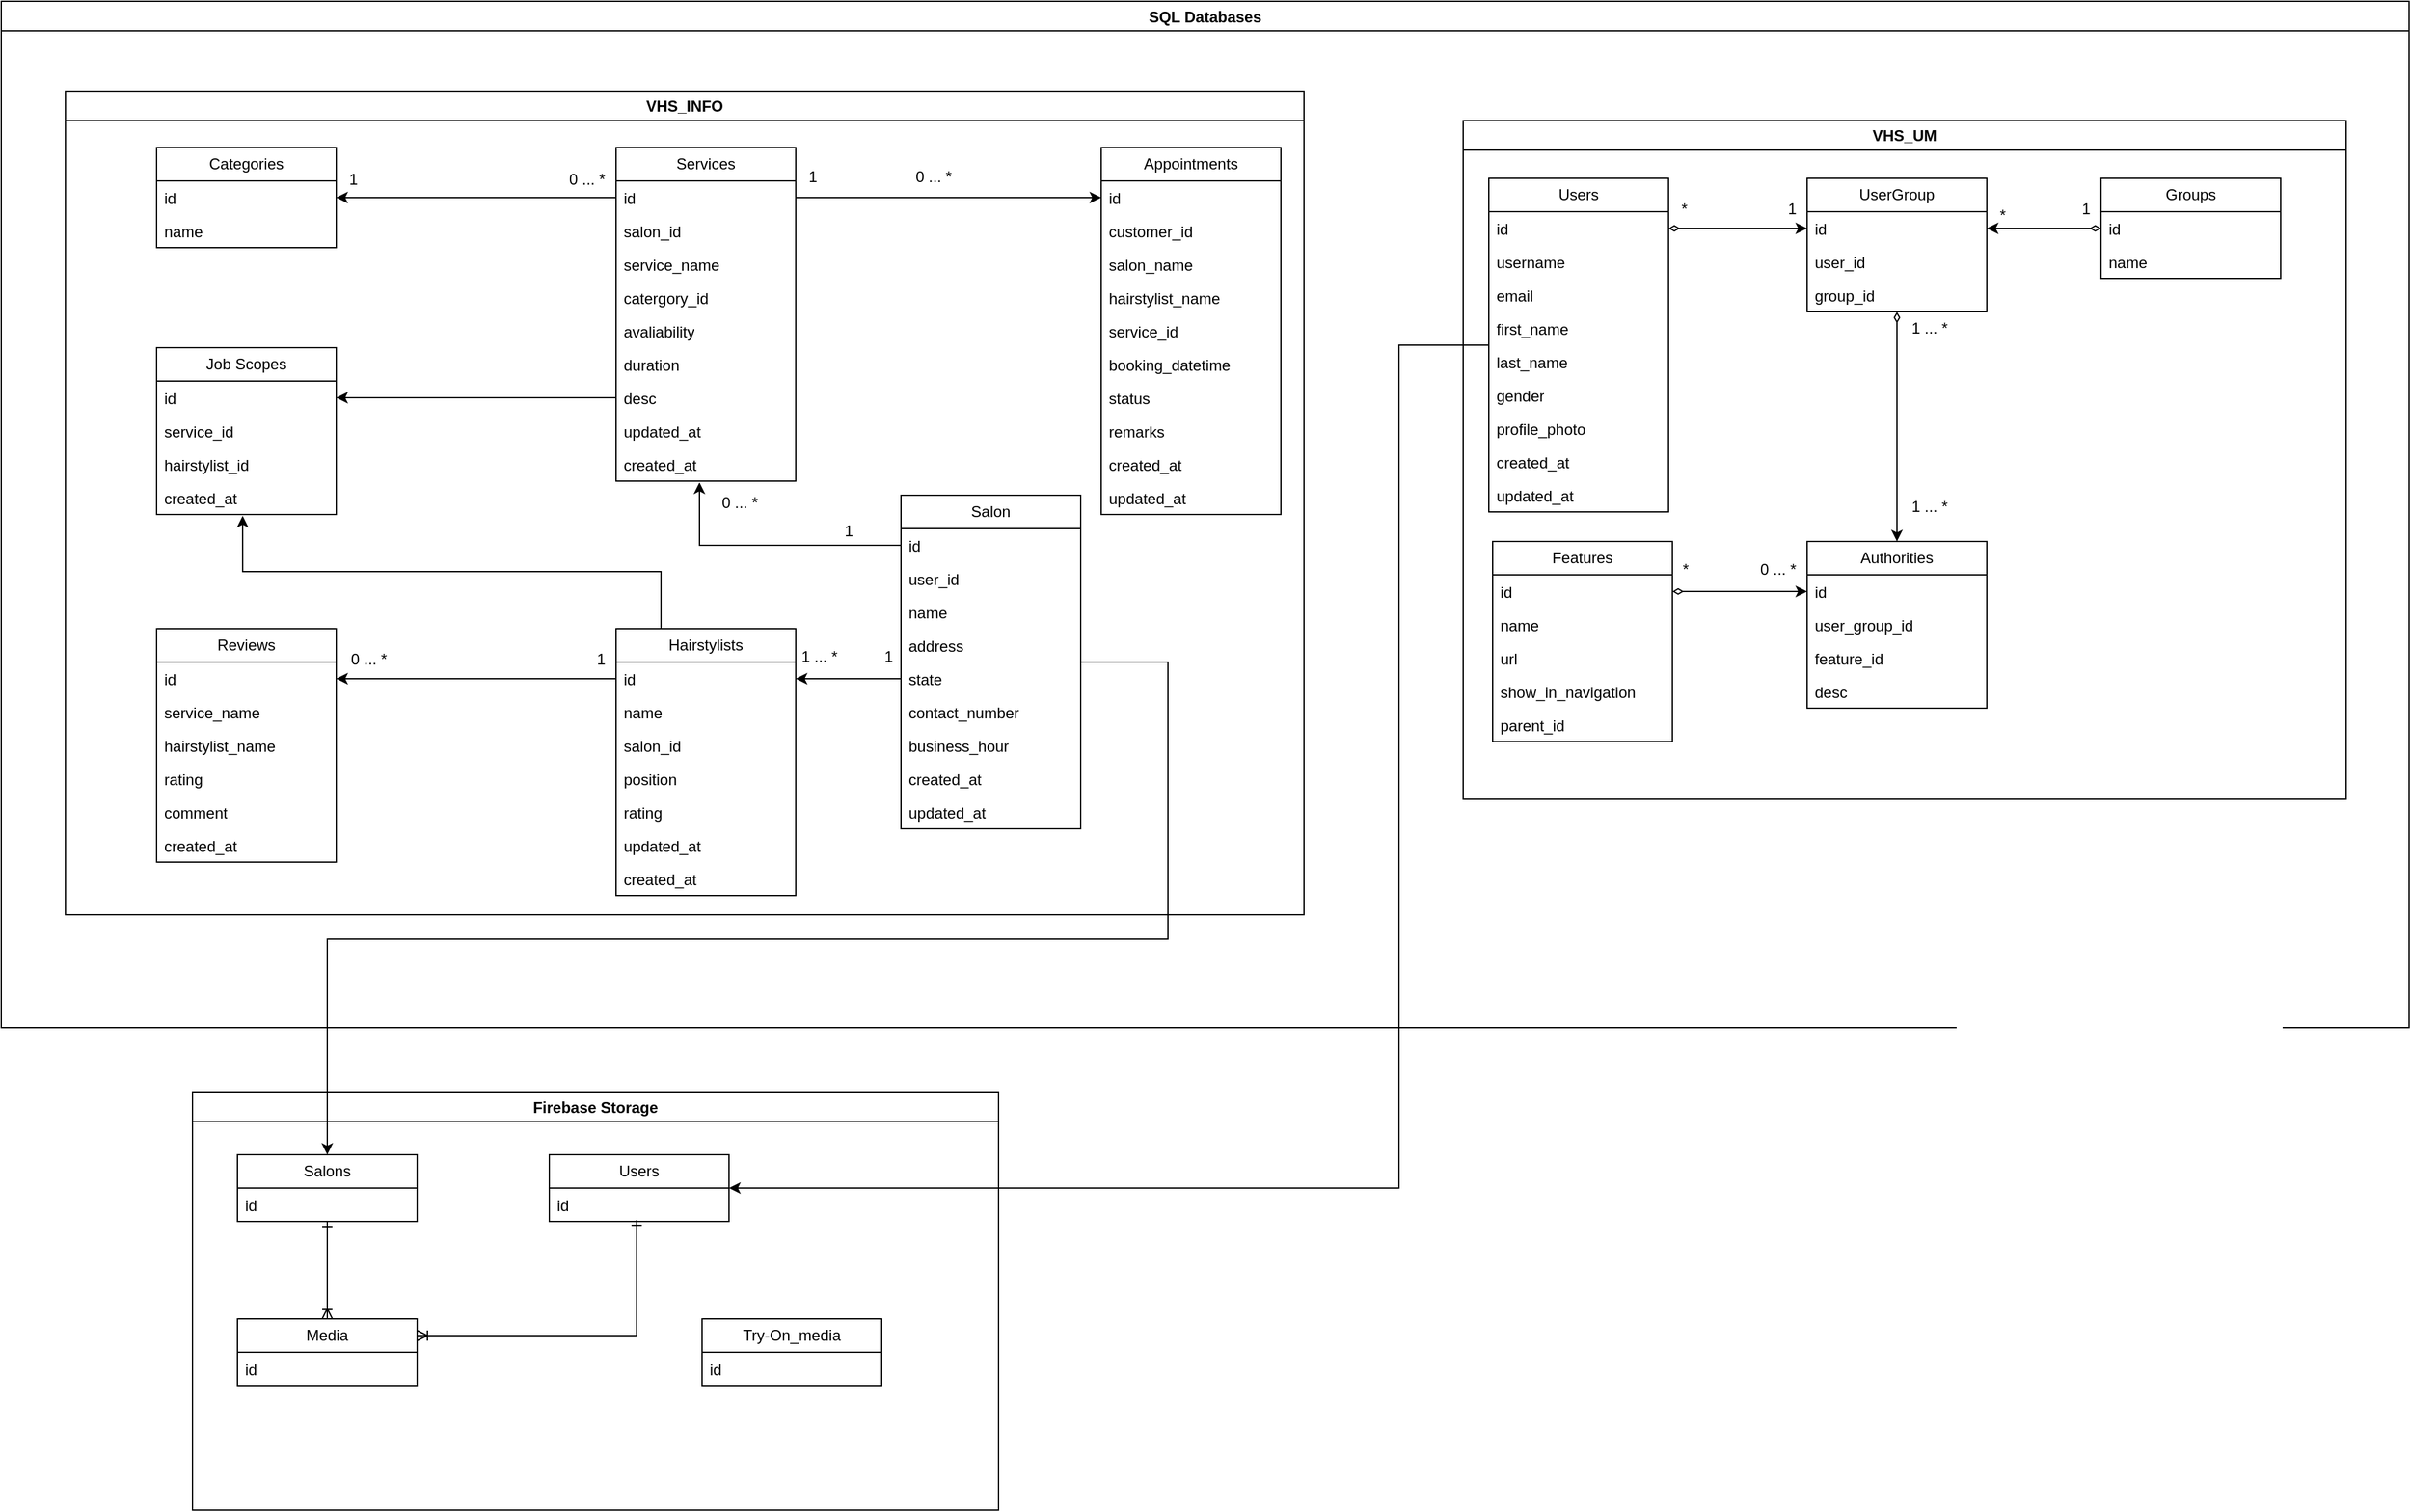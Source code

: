 <mxfile version="20.2.3" type="device"><diagram name="Page-1" id="EU95FbLC4-0vJ19-Mq4g"><mxGraphModel dx="4770" dy="1908" grid="0" gridSize="10" guides="1" tooltips="1" connect="1" arrows="1" fold="1" page="0" pageScale="1" pageWidth="850" pageHeight="1100" math="0" shadow="0"><root><mxCell id="0"/><mxCell id="1" parent="0"/><mxCell id="-qn0VNu3mBSavHZw8yQI-42" value="SQL Databases" style="swimlane;" parent="1" vertex="1"><mxGeometry x="-2357" y="-162" width="1876" height="800" as="geometry"/></mxCell><mxCell id="NPpUsrkIHnFNNXtcyEgX-66" value="VHS_UM" style="swimlane;whiteSpace=wrap;html=1;startSize=23;" parent="-qn0VNu3mBSavHZw8yQI-42" vertex="1"><mxGeometry x="1139" y="93" width="688" height="529" as="geometry"><mxRectangle x="262" y="-19" width="137" height="26" as="alternateBounds"/></mxGeometry></mxCell><mxCell id="NPpUsrkIHnFNNXtcyEgX-4" value="Users" style="swimlane;fontStyle=0;childLayout=stackLayout;horizontal=1;startSize=26;fillColor=none;horizontalStack=0;resizeParent=1;resizeParentMax=0;resizeLast=0;collapsible=1;marginBottom=0;whiteSpace=wrap;html=1;" parent="NPpUsrkIHnFNNXtcyEgX-66" vertex="1"><mxGeometry x="20" y="45" width="140" height="260" as="geometry"><mxRectangle x="330" y="230" width="100" height="30" as="alternateBounds"/></mxGeometry></mxCell><mxCell id="NPpUsrkIHnFNNXtcyEgX-24" value="id" style="text;strokeColor=none;fillColor=none;align=left;verticalAlign=top;spacingLeft=4;spacingRight=4;overflow=hidden;rotatable=0;points=[[0,0.5],[1,0.5]];portConstraint=eastwest;whiteSpace=wrap;html=1;" parent="NPpUsrkIHnFNNXtcyEgX-4" vertex="1"><mxGeometry y="26" width="140" height="26" as="geometry"/></mxCell><mxCell id="NPpUsrkIHnFNNXtcyEgX-25" value="username" style="text;strokeColor=none;fillColor=none;align=left;verticalAlign=top;spacingLeft=4;spacingRight=4;overflow=hidden;rotatable=0;points=[[0,0.5],[1,0.5]];portConstraint=eastwest;whiteSpace=wrap;html=1;" parent="NPpUsrkIHnFNNXtcyEgX-4" vertex="1"><mxGeometry y="52" width="140" height="26" as="geometry"/></mxCell><mxCell id="NPpUsrkIHnFNNXtcyEgX-26" value="email" style="text;strokeColor=none;fillColor=none;align=left;verticalAlign=top;spacingLeft=4;spacingRight=4;overflow=hidden;rotatable=0;points=[[0,0.5],[1,0.5]];portConstraint=eastwest;whiteSpace=wrap;html=1;" parent="NPpUsrkIHnFNNXtcyEgX-4" vertex="1"><mxGeometry y="78" width="140" height="26" as="geometry"/></mxCell><mxCell id="NPpUsrkIHnFNNXtcyEgX-27" value="first_name" style="text;strokeColor=none;fillColor=none;align=left;verticalAlign=top;spacingLeft=4;spacingRight=4;overflow=hidden;rotatable=0;points=[[0,0.5],[1,0.5]];portConstraint=eastwest;whiteSpace=wrap;html=1;" parent="NPpUsrkIHnFNNXtcyEgX-4" vertex="1"><mxGeometry y="104" width="140" height="26" as="geometry"/></mxCell><mxCell id="NPpUsrkIHnFNNXtcyEgX-6" value="last_name" style="text;strokeColor=none;fillColor=none;align=left;verticalAlign=top;spacingLeft=4;spacingRight=4;overflow=hidden;rotatable=0;points=[[0,0.5],[1,0.5]];portConstraint=eastwest;whiteSpace=wrap;html=1;" parent="NPpUsrkIHnFNNXtcyEgX-4" vertex="1"><mxGeometry y="130" width="140" height="26" as="geometry"/></mxCell><mxCell id="NPpUsrkIHnFNNXtcyEgX-29" value="gender" style="text;strokeColor=none;fillColor=none;align=left;verticalAlign=top;spacingLeft=4;spacingRight=4;overflow=hidden;rotatable=0;points=[[0,0.5],[1,0.5]];portConstraint=eastwest;whiteSpace=wrap;html=1;" parent="NPpUsrkIHnFNNXtcyEgX-4" vertex="1"><mxGeometry y="156" width="140" height="26" as="geometry"/></mxCell><mxCell id="lzZ6D2tlGXIr9GWn8i_I-21" value="profile_photo" style="text;strokeColor=none;fillColor=none;align=left;verticalAlign=top;spacingLeft=4;spacingRight=4;overflow=hidden;rotatable=0;points=[[0,0.5],[1,0.5]];portConstraint=eastwest;whiteSpace=wrap;html=1;" parent="NPpUsrkIHnFNNXtcyEgX-4" vertex="1"><mxGeometry y="182" width="140" height="26" as="geometry"/></mxCell><mxCell id="NPpUsrkIHnFNNXtcyEgX-30" value="created_at" style="text;strokeColor=none;fillColor=none;align=left;verticalAlign=top;spacingLeft=4;spacingRight=4;overflow=hidden;rotatable=0;points=[[0,0.5],[1,0.5]];portConstraint=eastwest;whiteSpace=wrap;html=1;" parent="NPpUsrkIHnFNNXtcyEgX-4" vertex="1"><mxGeometry y="208" width="140" height="26" as="geometry"/></mxCell><mxCell id="NPpUsrkIHnFNNXtcyEgX-28" value="updated_at" style="text;strokeColor=none;fillColor=none;align=left;verticalAlign=top;spacingLeft=4;spacingRight=4;overflow=hidden;rotatable=0;points=[[0,0.5],[1,0.5]];portConstraint=eastwest;whiteSpace=wrap;html=1;" parent="NPpUsrkIHnFNNXtcyEgX-4" vertex="1"><mxGeometry y="234" width="140" height="26" as="geometry"/></mxCell><mxCell id="NPpUsrkIHnFNNXtcyEgX-12" value="Groups" style="swimlane;fontStyle=0;childLayout=stackLayout;horizontal=1;startSize=26;fillColor=none;horizontalStack=0;resizeParent=1;resizeParentMax=0;resizeLast=0;collapsible=1;marginBottom=0;whiteSpace=wrap;html=1;" parent="NPpUsrkIHnFNNXtcyEgX-66" vertex="1"><mxGeometry x="497" y="45" width="140" height="78" as="geometry"/></mxCell><mxCell id="NPpUsrkIHnFNNXtcyEgX-13" value="id" style="text;strokeColor=none;fillColor=none;align=left;verticalAlign=top;spacingLeft=4;spacingRight=4;overflow=hidden;rotatable=0;points=[[0,0.5],[1,0.5]];portConstraint=eastwest;whiteSpace=wrap;html=1;" parent="NPpUsrkIHnFNNXtcyEgX-12" vertex="1"><mxGeometry y="26" width="140" height="26" as="geometry"/></mxCell><mxCell id="NPpUsrkIHnFNNXtcyEgX-14" value="name" style="text;strokeColor=none;fillColor=none;align=left;verticalAlign=top;spacingLeft=4;spacingRight=4;overflow=hidden;rotatable=0;points=[[0,0.5],[1,0.5]];portConstraint=eastwest;whiteSpace=wrap;html=1;" parent="NPpUsrkIHnFNNXtcyEgX-12" vertex="1"><mxGeometry y="52" width="140" height="26" as="geometry"/></mxCell><mxCell id="NPpUsrkIHnFNNXtcyEgX-16" value="Features" style="swimlane;fontStyle=0;childLayout=stackLayout;horizontal=1;startSize=26;fillColor=none;horizontalStack=0;resizeParent=1;resizeParentMax=0;resizeLast=0;collapsible=1;marginBottom=0;whiteSpace=wrap;html=1;" parent="NPpUsrkIHnFNNXtcyEgX-66" vertex="1"><mxGeometry x="23" y="328" width="140" height="156" as="geometry"/></mxCell><mxCell id="NPpUsrkIHnFNNXtcyEgX-17" value="id" style="text;strokeColor=none;fillColor=none;align=left;verticalAlign=top;spacingLeft=4;spacingRight=4;overflow=hidden;rotatable=0;points=[[0,0.5],[1,0.5]];portConstraint=eastwest;whiteSpace=wrap;html=1;" parent="NPpUsrkIHnFNNXtcyEgX-16" vertex="1"><mxGeometry y="26" width="140" height="26" as="geometry"/></mxCell><mxCell id="NPpUsrkIHnFNNXtcyEgX-18" value="name" style="text;strokeColor=none;fillColor=none;align=left;verticalAlign=top;spacingLeft=4;spacingRight=4;overflow=hidden;rotatable=0;points=[[0,0.5],[1,0.5]];portConstraint=eastwest;whiteSpace=wrap;html=1;" parent="NPpUsrkIHnFNNXtcyEgX-16" vertex="1"><mxGeometry y="52" width="140" height="26" as="geometry"/></mxCell><mxCell id="NPpUsrkIHnFNNXtcyEgX-19" value="url" style="text;strokeColor=none;fillColor=none;align=left;verticalAlign=top;spacingLeft=4;spacingRight=4;overflow=hidden;rotatable=0;points=[[0,0.5],[1,0.5]];portConstraint=eastwest;whiteSpace=wrap;html=1;" parent="NPpUsrkIHnFNNXtcyEgX-16" vertex="1"><mxGeometry y="78" width="140" height="26" as="geometry"/></mxCell><mxCell id="NPpUsrkIHnFNNXtcyEgX-31" value="show_in_navigation" style="text;strokeColor=none;fillColor=none;align=left;verticalAlign=top;spacingLeft=4;spacingRight=4;overflow=hidden;rotatable=0;points=[[0,0.5],[1,0.5]];portConstraint=eastwest;whiteSpace=wrap;html=1;" parent="NPpUsrkIHnFNNXtcyEgX-16" vertex="1"><mxGeometry y="104" width="140" height="26" as="geometry"/></mxCell><mxCell id="NPpUsrkIHnFNNXtcyEgX-32" value="parent_id" style="text;strokeColor=none;fillColor=none;align=left;verticalAlign=top;spacingLeft=4;spacingRight=4;overflow=hidden;rotatable=0;points=[[0,0.5],[1,0.5]];portConstraint=eastwest;whiteSpace=wrap;html=1;" parent="NPpUsrkIHnFNNXtcyEgX-16" vertex="1"><mxGeometry y="130" width="140" height="26" as="geometry"/></mxCell><mxCell id="NPpUsrkIHnFNNXtcyEgX-20" value="Authorities" style="swimlane;fontStyle=0;childLayout=stackLayout;horizontal=1;startSize=26;fillColor=none;horizontalStack=0;resizeParent=1;resizeParentMax=0;resizeLast=0;collapsible=1;marginBottom=0;whiteSpace=wrap;html=1;" parent="NPpUsrkIHnFNNXtcyEgX-66" vertex="1"><mxGeometry x="268" y="328" width="140" height="130" as="geometry"/></mxCell><mxCell id="NPpUsrkIHnFNNXtcyEgX-21" value="id" style="text;strokeColor=none;fillColor=none;align=left;verticalAlign=top;spacingLeft=4;spacingRight=4;overflow=hidden;rotatable=0;points=[[0,0.5],[1,0.5]];portConstraint=eastwest;whiteSpace=wrap;html=1;" parent="NPpUsrkIHnFNNXtcyEgX-20" vertex="1"><mxGeometry y="26" width="140" height="26" as="geometry"/></mxCell><mxCell id="NPpUsrkIHnFNNXtcyEgX-61" value="user_group_id" style="text;strokeColor=none;fillColor=none;align=left;verticalAlign=top;spacingLeft=4;spacingRight=4;overflow=hidden;rotatable=0;points=[[0,0.5],[1,0.5]];portConstraint=eastwest;whiteSpace=wrap;html=1;" parent="NPpUsrkIHnFNNXtcyEgX-20" vertex="1"><mxGeometry y="52" width="140" height="26" as="geometry"/></mxCell><mxCell id="NPpUsrkIHnFNNXtcyEgX-22" value="feature_id" style="text;strokeColor=none;fillColor=none;align=left;verticalAlign=top;spacingLeft=4;spacingRight=4;overflow=hidden;rotatable=0;points=[[0,0.5],[1,0.5]];portConstraint=eastwest;whiteSpace=wrap;html=1;" parent="NPpUsrkIHnFNNXtcyEgX-20" vertex="1"><mxGeometry y="78" width="140" height="26" as="geometry"/></mxCell><mxCell id="NPpUsrkIHnFNNXtcyEgX-23" value="desc" style="text;strokeColor=none;fillColor=none;align=left;verticalAlign=top;spacingLeft=4;spacingRight=4;overflow=hidden;rotatable=0;points=[[0,0.5],[1,0.5]];portConstraint=eastwest;whiteSpace=wrap;html=1;" parent="NPpUsrkIHnFNNXtcyEgX-20" vertex="1"><mxGeometry y="104" width="140" height="26" as="geometry"/></mxCell><mxCell id="NPpUsrkIHnFNNXtcyEgX-56" style="edgeStyle=orthogonalEdgeStyle;rounded=0;orthogonalLoop=1;jettySize=auto;html=1;startArrow=diamondThin;startFill=0;" parent="NPpUsrkIHnFNNXtcyEgX-66" source="NPpUsrkIHnFNNXtcyEgX-45" target="NPpUsrkIHnFNNXtcyEgX-20" edge="1"><mxGeometry relative="1" as="geometry"/></mxCell><mxCell id="NPpUsrkIHnFNNXtcyEgX-45" value="UserGroup" style="swimlane;fontStyle=0;childLayout=stackLayout;horizontal=1;startSize=26;fillColor=none;horizontalStack=0;resizeParent=1;resizeParentMax=0;resizeLast=0;collapsible=1;marginBottom=0;whiteSpace=wrap;html=1;" parent="NPpUsrkIHnFNNXtcyEgX-66" vertex="1"><mxGeometry x="268" y="45" width="140" height="104" as="geometry"/></mxCell><mxCell id="NPpUsrkIHnFNNXtcyEgX-46" value="id" style="text;strokeColor=none;fillColor=none;align=left;verticalAlign=top;spacingLeft=4;spacingRight=4;overflow=hidden;rotatable=0;points=[[0,0.5],[1,0.5]];portConstraint=eastwest;whiteSpace=wrap;html=1;" parent="NPpUsrkIHnFNNXtcyEgX-45" vertex="1"><mxGeometry y="26" width="140" height="26" as="geometry"/></mxCell><mxCell id="NPpUsrkIHnFNNXtcyEgX-47" value="user_id" style="text;strokeColor=none;fillColor=none;align=left;verticalAlign=top;spacingLeft=4;spacingRight=4;overflow=hidden;rotatable=0;points=[[0,0.5],[1,0.5]];portConstraint=eastwest;whiteSpace=wrap;html=1;" parent="NPpUsrkIHnFNNXtcyEgX-45" vertex="1"><mxGeometry y="52" width="140" height="26" as="geometry"/></mxCell><mxCell id="NPpUsrkIHnFNNXtcyEgX-51" value="group_id" style="text;strokeColor=none;fillColor=none;align=left;verticalAlign=top;spacingLeft=4;spacingRight=4;overflow=hidden;rotatable=0;points=[[0,0.5],[1,0.5]];portConstraint=eastwest;whiteSpace=wrap;html=1;" parent="NPpUsrkIHnFNNXtcyEgX-45" vertex="1"><mxGeometry y="78" width="140" height="26" as="geometry"/></mxCell><mxCell id="NPpUsrkIHnFNNXtcyEgX-48" style="edgeStyle=orthogonalEdgeStyle;rounded=0;orthogonalLoop=1;jettySize=auto;html=1;exitX=1;exitY=0.5;exitDx=0;exitDy=0;startArrow=diamondThin;startFill=0;" parent="NPpUsrkIHnFNNXtcyEgX-66" source="NPpUsrkIHnFNNXtcyEgX-24" target="NPpUsrkIHnFNNXtcyEgX-46" edge="1"><mxGeometry relative="1" as="geometry"/></mxCell><mxCell id="NPpUsrkIHnFNNXtcyEgX-50" style="edgeStyle=orthogonalEdgeStyle;rounded=0;orthogonalLoop=1;jettySize=auto;html=1;exitX=0;exitY=0.5;exitDx=0;exitDy=0;entryX=1;entryY=0.5;entryDx=0;entryDy=0;startArrow=diamondThin;startFill=0;" parent="NPpUsrkIHnFNNXtcyEgX-66" source="NPpUsrkIHnFNNXtcyEgX-13" target="NPpUsrkIHnFNNXtcyEgX-46" edge="1"><mxGeometry relative="1" as="geometry"/></mxCell><mxCell id="NPpUsrkIHnFNNXtcyEgX-54" value="1" style="text;html=1;align=center;verticalAlign=middle;resizable=0;points=[];autosize=1;strokeColor=none;fillColor=none;" parent="NPpUsrkIHnFNNXtcyEgX-66" vertex="1"><mxGeometry x="243" y="56" width="25" height="26" as="geometry"/></mxCell><mxCell id="NPpUsrkIHnFNNXtcyEgX-57" value="1 ... *" style="text;html=1;align=center;verticalAlign=middle;resizable=0;points=[];autosize=1;strokeColor=none;fillColor=none;" parent="NPpUsrkIHnFNNXtcyEgX-66" vertex="1"><mxGeometry x="340" y="288" width="46" height="26" as="geometry"/></mxCell><mxCell id="NPpUsrkIHnFNNXtcyEgX-58" value="1 ... *" style="text;html=1;align=center;verticalAlign=middle;resizable=0;points=[];autosize=1;strokeColor=none;fillColor=none;" parent="NPpUsrkIHnFNNXtcyEgX-66" vertex="1"><mxGeometry x="340" y="149" width="46" height="26" as="geometry"/></mxCell><mxCell id="NPpUsrkIHnFNNXtcyEgX-59" value="*" style="text;html=1;align=center;verticalAlign=middle;resizable=0;points=[];autosize=1;strokeColor=none;fillColor=none;" parent="NPpUsrkIHnFNNXtcyEgX-66" vertex="1"><mxGeometry x="160" y="56" width="23" height="26" as="geometry"/></mxCell><mxCell id="NPpUsrkIHnFNNXtcyEgX-60" value="1" style="text;html=1;align=center;verticalAlign=middle;resizable=0;points=[];autosize=1;strokeColor=none;fillColor=none;" parent="NPpUsrkIHnFNNXtcyEgX-66" vertex="1"><mxGeometry x="472" y="56" width="25" height="26" as="geometry"/></mxCell><mxCell id="NPpUsrkIHnFNNXtcyEgX-63" style="edgeStyle=orthogonalEdgeStyle;rounded=0;orthogonalLoop=1;jettySize=auto;html=1;exitX=1;exitY=0.5;exitDx=0;exitDy=0;entryX=0;entryY=0.5;entryDx=0;entryDy=0;startArrow=diamondThin;startFill=0;" parent="NPpUsrkIHnFNNXtcyEgX-66" source="NPpUsrkIHnFNNXtcyEgX-17" target="NPpUsrkIHnFNNXtcyEgX-21" edge="1"><mxGeometry relative="1" as="geometry"/></mxCell><mxCell id="NPpUsrkIHnFNNXtcyEgX-64" value="*" style="text;html=1;align=center;verticalAlign=middle;resizable=0;points=[];autosize=1;strokeColor=none;fillColor=none;" parent="NPpUsrkIHnFNNXtcyEgX-66" vertex="1"><mxGeometry x="161" y="337" width="23" height="26" as="geometry"/></mxCell><mxCell id="NPpUsrkIHnFNNXtcyEgX-65" value="0 ... *" style="text;html=1;align=center;verticalAlign=middle;resizable=0;points=[];autosize=1;strokeColor=none;fillColor=none;" parent="NPpUsrkIHnFNNXtcyEgX-66" vertex="1"><mxGeometry x="222" y="337" width="46" height="26" as="geometry"/></mxCell><mxCell id="e5NKQKGTSLIGtZle6qO9-22" value="*" style="text;html=1;align=center;verticalAlign=middle;resizable=0;points=[];autosize=1;strokeColor=none;fillColor=none;" parent="NPpUsrkIHnFNNXtcyEgX-66" vertex="1"><mxGeometry x="408" y="61" width="23" height="26" as="geometry"/></mxCell><mxCell id="-qn0VNu3mBSavHZw8yQI-41" value="VHS_INFO" style="swimlane;whiteSpace=wrap;html=1;" parent="-qn0VNu3mBSavHZw8yQI-42" vertex="1"><mxGeometry x="50" y="70" width="965" height="642" as="geometry"/></mxCell><mxCell id="e5NKQKGTSLIGtZle6qO9-1" value="Appointments" style="swimlane;fontStyle=0;childLayout=stackLayout;horizontal=1;startSize=26;fillColor=none;horizontalStack=0;resizeParent=1;resizeParentMax=0;resizeLast=0;collapsible=1;marginBottom=0;whiteSpace=wrap;html=1;" parent="-qn0VNu3mBSavHZw8yQI-41" vertex="1"><mxGeometry x="807" y="44" width="140" height="286" as="geometry"/></mxCell><mxCell id="e5NKQKGTSLIGtZle6qO9-2" value="id" style="text;strokeColor=none;fillColor=none;align=left;verticalAlign=top;spacingLeft=4;spacingRight=4;overflow=hidden;rotatable=0;points=[[0,0.5],[1,0.5]];portConstraint=eastwest;whiteSpace=wrap;html=1;" parent="e5NKQKGTSLIGtZle6qO9-1" vertex="1"><mxGeometry y="26" width="140" height="26" as="geometry"/></mxCell><mxCell id="e5NKQKGTSLIGtZle6qO9-5" value="customer_id" style="text;strokeColor=none;fillColor=none;align=left;verticalAlign=top;spacingLeft=4;spacingRight=4;overflow=hidden;rotatable=0;points=[[0,0.5],[1,0.5]];portConstraint=eastwest;whiteSpace=wrap;html=1;" parent="e5NKQKGTSLIGtZle6qO9-1" vertex="1"><mxGeometry y="52" width="140" height="26" as="geometry"/></mxCell><mxCell id="pWx1Q6VBMcV0_4F0QNCN-1" value="salon_name" style="text;strokeColor=none;fillColor=none;align=left;verticalAlign=top;spacingLeft=4;spacingRight=4;overflow=hidden;rotatable=0;points=[[0,0.5],[1,0.5]];portConstraint=eastwest;whiteSpace=wrap;html=1;" parent="e5NKQKGTSLIGtZle6qO9-1" vertex="1"><mxGeometry y="78" width="140" height="26" as="geometry"/></mxCell><mxCell id="pWx1Q6VBMcV0_4F0QNCN-2" value="hairstylist_name" style="text;strokeColor=none;fillColor=none;align=left;verticalAlign=top;spacingLeft=4;spacingRight=4;overflow=hidden;rotatable=0;points=[[0,0.5],[1,0.5]];portConstraint=eastwest;whiteSpace=wrap;html=1;" parent="e5NKQKGTSLIGtZle6qO9-1" vertex="1"><mxGeometry y="104" width="140" height="26" as="geometry"/></mxCell><mxCell id="e5NKQKGTSLIGtZle6qO9-8" value="service_id" style="text;strokeColor=none;fillColor=none;align=left;verticalAlign=top;spacingLeft=4;spacingRight=4;overflow=hidden;rotatable=0;points=[[0,0.5],[1,0.5]];portConstraint=eastwest;whiteSpace=wrap;html=1;" parent="e5NKQKGTSLIGtZle6qO9-1" vertex="1"><mxGeometry y="130" width="140" height="26" as="geometry"/></mxCell><mxCell id="e5NKQKGTSLIGtZle6qO9-6" value="booking_datetime" style="text;strokeColor=none;fillColor=none;align=left;verticalAlign=top;spacingLeft=4;spacingRight=4;overflow=hidden;rotatable=0;points=[[0,0.5],[1,0.5]];portConstraint=eastwest;whiteSpace=wrap;html=1;" parent="e5NKQKGTSLIGtZle6qO9-1" vertex="1"><mxGeometry y="156" width="140" height="26" as="geometry"/></mxCell><mxCell id="e5NKQKGTSLIGtZle6qO9-7" value="status" style="text;strokeColor=none;fillColor=none;align=left;verticalAlign=top;spacingLeft=4;spacingRight=4;overflow=hidden;rotatable=0;points=[[0,0.5],[1,0.5]];portConstraint=eastwest;whiteSpace=wrap;html=1;" parent="e5NKQKGTSLIGtZle6qO9-1" vertex="1"><mxGeometry y="182" width="140" height="26" as="geometry"/></mxCell><mxCell id="e5NKQKGTSLIGtZle6qO9-9" value="remarks" style="text;strokeColor=none;fillColor=none;align=left;verticalAlign=top;spacingLeft=4;spacingRight=4;overflow=hidden;rotatable=0;points=[[0,0.5],[1,0.5]];portConstraint=eastwest;whiteSpace=wrap;html=1;" parent="e5NKQKGTSLIGtZle6qO9-1" vertex="1"><mxGeometry y="208" width="140" height="26" as="geometry"/></mxCell><mxCell id="e5NKQKGTSLIGtZle6qO9-15" value="created_at" style="text;strokeColor=none;fillColor=none;align=left;verticalAlign=top;spacingLeft=4;spacingRight=4;overflow=hidden;rotatable=0;points=[[0,0.5],[1,0.5]];portConstraint=eastwest;whiteSpace=wrap;html=1;" parent="e5NKQKGTSLIGtZle6qO9-1" vertex="1"><mxGeometry y="234" width="140" height="26" as="geometry"/></mxCell><mxCell id="e5NKQKGTSLIGtZle6qO9-16" value="updated_at" style="text;strokeColor=none;fillColor=none;align=left;verticalAlign=top;spacingLeft=4;spacingRight=4;overflow=hidden;rotatable=0;points=[[0,0.5],[1,0.5]];portConstraint=eastwest;whiteSpace=wrap;html=1;" parent="e5NKQKGTSLIGtZle6qO9-1" vertex="1"><mxGeometry y="260" width="140" height="26" as="geometry"/></mxCell><mxCell id="e5NKQKGTSLIGtZle6qO9-10" value="Services" style="swimlane;fontStyle=0;childLayout=stackLayout;horizontal=1;startSize=26;fillColor=none;horizontalStack=0;resizeParent=1;resizeParentMax=0;resizeLast=0;collapsible=1;marginBottom=0;whiteSpace=wrap;html=1;" parent="-qn0VNu3mBSavHZw8yQI-41" vertex="1"><mxGeometry x="429" y="44" width="140" height="260" as="geometry"/></mxCell><mxCell id="e5NKQKGTSLIGtZle6qO9-11" value="id" style="text;strokeColor=none;fillColor=none;align=left;verticalAlign=top;spacingLeft=4;spacingRight=4;overflow=hidden;rotatable=0;points=[[0,0.5],[1,0.5]];portConstraint=eastwest;whiteSpace=wrap;html=1;" parent="e5NKQKGTSLIGtZle6qO9-10" vertex="1"><mxGeometry y="26" width="140" height="26" as="geometry"/></mxCell><mxCell id="e5NKQKGTSLIGtZle6qO9-12" value="salon_id" style="text;strokeColor=none;fillColor=none;align=left;verticalAlign=top;spacingLeft=4;spacingRight=4;overflow=hidden;rotatable=0;points=[[0,0.5],[1,0.5]];portConstraint=eastwest;whiteSpace=wrap;html=1;" parent="e5NKQKGTSLIGtZle6qO9-10" vertex="1"><mxGeometry y="52" width="140" height="26" as="geometry"/></mxCell><mxCell id="e5NKQKGTSLIGtZle6qO9-13" value="service_name" style="text;strokeColor=none;fillColor=none;align=left;verticalAlign=top;spacingLeft=4;spacingRight=4;overflow=hidden;rotatable=0;points=[[0,0.5],[1,0.5]];portConstraint=eastwest;whiteSpace=wrap;html=1;" parent="e5NKQKGTSLIGtZle6qO9-10" vertex="1"><mxGeometry y="78" width="140" height="26" as="geometry"/></mxCell><mxCell id="jHifMLoJYuQOKz62agZg-17" value="catergory_id" style="text;strokeColor=none;fillColor=none;align=left;verticalAlign=top;spacingLeft=4;spacingRight=4;overflow=hidden;rotatable=0;points=[[0,0.5],[1,0.5]];portConstraint=eastwest;whiteSpace=wrap;html=1;" parent="e5NKQKGTSLIGtZle6qO9-10" vertex="1"><mxGeometry y="104" width="140" height="26" as="geometry"/></mxCell><mxCell id="e5NKQKGTSLIGtZle6qO9-19" value="avaliability" style="text;strokeColor=none;fillColor=none;align=left;verticalAlign=top;spacingLeft=4;spacingRight=4;overflow=hidden;rotatable=0;points=[[0,0.5],[1,0.5]];portConstraint=eastwest;whiteSpace=wrap;html=1;" parent="e5NKQKGTSLIGtZle6qO9-10" vertex="1"><mxGeometry y="130" width="140" height="26" as="geometry"/></mxCell><mxCell id="e5NKQKGTSLIGtZle6qO9-17" value="duration" style="text;strokeColor=none;fillColor=none;align=left;verticalAlign=top;spacingLeft=4;spacingRight=4;overflow=hidden;rotatable=0;points=[[0,0.5],[1,0.5]];portConstraint=eastwest;whiteSpace=wrap;html=1;" parent="e5NKQKGTSLIGtZle6qO9-10" vertex="1"><mxGeometry y="156" width="140" height="26" as="geometry"/></mxCell><mxCell id="e5NKQKGTSLIGtZle6qO9-14" value="desc" style="text;strokeColor=none;fillColor=none;align=left;verticalAlign=top;spacingLeft=4;spacingRight=4;overflow=hidden;rotatable=0;points=[[0,0.5],[1,0.5]];portConstraint=eastwest;whiteSpace=wrap;html=1;" parent="e5NKQKGTSLIGtZle6qO9-10" vertex="1"><mxGeometry y="182" width="140" height="26" as="geometry"/></mxCell><mxCell id="jHifMLoJYuQOKz62agZg-15" value="updated_at" style="text;strokeColor=none;fillColor=none;align=left;verticalAlign=top;spacingLeft=4;spacingRight=4;overflow=hidden;rotatable=0;points=[[0,0.5],[1,0.5]];portConstraint=eastwest;whiteSpace=wrap;html=1;" parent="e5NKQKGTSLIGtZle6qO9-10" vertex="1"><mxGeometry y="208" width="140" height="26" as="geometry"/></mxCell><mxCell id="jHifMLoJYuQOKz62agZg-14" value="created_at" style="text;strokeColor=none;fillColor=none;align=left;verticalAlign=top;spacingLeft=4;spacingRight=4;overflow=hidden;rotatable=0;points=[[0,0.5],[1,0.5]];portConstraint=eastwest;whiteSpace=wrap;html=1;" parent="e5NKQKGTSLIGtZle6qO9-10" vertex="1"><mxGeometry y="234" width="140" height="26" as="geometry"/></mxCell><mxCell id="e5NKQKGTSLIGtZle6qO9-18" style="edgeStyle=orthogonalEdgeStyle;rounded=0;orthogonalLoop=1;jettySize=auto;html=1;exitX=1;exitY=0.5;exitDx=0;exitDy=0;entryX=0;entryY=0.5;entryDx=0;entryDy=0;" parent="-qn0VNu3mBSavHZw8yQI-41" source="e5NKQKGTSLIGtZle6qO9-11" target="e5NKQKGTSLIGtZle6qO9-2" edge="1"><mxGeometry relative="1" as="geometry"/></mxCell><mxCell id="e5NKQKGTSLIGtZle6qO9-20" value="0 ... *" style="text;html=1;align=center;verticalAlign=middle;resizable=0;points=[];autosize=1;strokeColor=none;fillColor=none;" parent="-qn0VNu3mBSavHZw8yQI-41" vertex="1"><mxGeometry x="653" y="54" width="46" height="26" as="geometry"/></mxCell><mxCell id="e5NKQKGTSLIGtZle6qO9-21" value="1" style="text;html=1;align=center;verticalAlign=middle;resizable=0;points=[];autosize=1;strokeColor=none;fillColor=none;" parent="-qn0VNu3mBSavHZw8yQI-41" vertex="1"><mxGeometry x="569" y="54" width="25" height="26" as="geometry"/></mxCell><mxCell id="e5NKQKGTSLIGtZle6qO9-23" value="Reviews" style="swimlane;fontStyle=0;childLayout=stackLayout;horizontal=1;startSize=26;fillColor=none;horizontalStack=0;resizeParent=1;resizeParentMax=0;resizeLast=0;collapsible=1;marginBottom=0;whiteSpace=wrap;html=1;" parent="-qn0VNu3mBSavHZw8yQI-41" vertex="1"><mxGeometry x="71" y="419" width="140" height="182" as="geometry"/></mxCell><mxCell id="e5NKQKGTSLIGtZle6qO9-24" value="id" style="text;strokeColor=none;fillColor=none;align=left;verticalAlign=top;spacingLeft=4;spacingRight=4;overflow=hidden;rotatable=0;points=[[0,0.5],[1,0.5]];portConstraint=eastwest;whiteSpace=wrap;html=1;" parent="e5NKQKGTSLIGtZle6qO9-23" vertex="1"><mxGeometry y="26" width="140" height="26" as="geometry"/></mxCell><mxCell id="e5NKQKGTSLIGtZle6qO9-25" value="service_name" style="text;strokeColor=none;fillColor=none;align=left;verticalAlign=top;spacingLeft=4;spacingRight=4;overflow=hidden;rotatable=0;points=[[0,0.5],[1,0.5]];portConstraint=eastwest;whiteSpace=wrap;html=1;" parent="e5NKQKGTSLIGtZle6qO9-23" vertex="1"><mxGeometry y="52" width="140" height="26" as="geometry"/></mxCell><mxCell id="jHifMLoJYuQOKz62agZg-21" value="hairstylist_name" style="text;strokeColor=none;fillColor=none;align=left;verticalAlign=top;spacingLeft=4;spacingRight=4;overflow=hidden;rotatable=0;points=[[0,0.5],[1,0.5]];portConstraint=eastwest;whiteSpace=wrap;html=1;" parent="e5NKQKGTSLIGtZle6qO9-23" vertex="1"><mxGeometry y="78" width="140" height="26" as="geometry"/></mxCell><mxCell id="e5NKQKGTSLIGtZle6qO9-27" value="rating" style="text;strokeColor=none;fillColor=none;align=left;verticalAlign=top;spacingLeft=4;spacingRight=4;overflow=hidden;rotatable=0;points=[[0,0.5],[1,0.5]];portConstraint=eastwest;whiteSpace=wrap;html=1;" parent="e5NKQKGTSLIGtZle6qO9-23" vertex="1"><mxGeometry y="104" width="140" height="26" as="geometry"/></mxCell><mxCell id="e5NKQKGTSLIGtZle6qO9-29" value="comment" style="text;strokeColor=none;fillColor=none;align=left;verticalAlign=top;spacingLeft=4;spacingRight=4;overflow=hidden;rotatable=0;points=[[0,0.5],[1,0.5]];portConstraint=eastwest;whiteSpace=wrap;html=1;" parent="e5NKQKGTSLIGtZle6qO9-23" vertex="1"><mxGeometry y="130" width="140" height="26" as="geometry"/></mxCell><mxCell id="e5NKQKGTSLIGtZle6qO9-30" value="created_at" style="text;strokeColor=none;fillColor=none;align=left;verticalAlign=top;spacingLeft=4;spacingRight=4;overflow=hidden;rotatable=0;points=[[0,0.5],[1,0.5]];portConstraint=eastwest;whiteSpace=wrap;html=1;" parent="e5NKQKGTSLIGtZle6qO9-23" vertex="1"><mxGeometry y="156" width="140" height="26" as="geometry"/></mxCell><mxCell id="e5NKQKGTSLIGtZle6qO9-35" value="0 ... *" style="text;html=1;align=center;verticalAlign=middle;resizable=0;points=[];autosize=1;strokeColor=none;fillColor=none;" parent="-qn0VNu3mBSavHZw8yQI-41" vertex="1"><mxGeometry x="213" y="430" width="46" height="26" as="geometry"/></mxCell><mxCell id="lzZ6D2tlGXIr9GWn8i_I-23" value="Salon" style="swimlane;fontStyle=0;childLayout=stackLayout;horizontal=1;startSize=26;fillColor=none;horizontalStack=0;resizeParent=1;resizeParentMax=0;resizeLast=0;collapsible=1;marginBottom=0;whiteSpace=wrap;html=1;" parent="-qn0VNu3mBSavHZw8yQI-41" vertex="1"><mxGeometry x="651" y="315" width="140" height="260" as="geometry"/></mxCell><mxCell id="lzZ6D2tlGXIr9GWn8i_I-24" value="id" style="text;strokeColor=none;fillColor=none;align=left;verticalAlign=top;spacingLeft=4;spacingRight=4;overflow=hidden;rotatable=0;points=[[0,0.5],[1,0.5]];portConstraint=eastwest;whiteSpace=wrap;html=1;" parent="lzZ6D2tlGXIr9GWn8i_I-23" vertex="1"><mxGeometry y="26" width="140" height="26" as="geometry"/></mxCell><mxCell id="dxCzehKGxPksyajQULWF-2" value="user_id" style="text;strokeColor=none;fillColor=none;align=left;verticalAlign=top;spacingLeft=4;spacingRight=4;overflow=hidden;rotatable=0;points=[[0,0.5],[1,0.5]];portConstraint=eastwest;whiteSpace=wrap;html=1;" parent="lzZ6D2tlGXIr9GWn8i_I-23" vertex="1"><mxGeometry y="52" width="140" height="26" as="geometry"/></mxCell><mxCell id="dxCzehKGxPksyajQULWF-3" value="name" style="text;strokeColor=none;fillColor=none;align=left;verticalAlign=top;spacingLeft=4;spacingRight=4;overflow=hidden;rotatable=0;points=[[0,0.5],[1,0.5]];portConstraint=eastwest;whiteSpace=wrap;html=1;" parent="lzZ6D2tlGXIr9GWn8i_I-23" vertex="1"><mxGeometry y="78" width="140" height="26" as="geometry"/></mxCell><mxCell id="dxCzehKGxPksyajQULWF-4" value="address" style="text;strokeColor=none;fillColor=none;align=left;verticalAlign=top;spacingLeft=4;spacingRight=4;overflow=hidden;rotatable=0;points=[[0,0.5],[1,0.5]];portConstraint=eastwest;whiteSpace=wrap;html=1;" parent="lzZ6D2tlGXIr9GWn8i_I-23" vertex="1"><mxGeometry y="104" width="140" height="26" as="geometry"/></mxCell><mxCell id="jHifMLoJYuQOKz62agZg-33" value="state" style="text;strokeColor=none;fillColor=none;align=left;verticalAlign=top;spacingLeft=4;spacingRight=4;overflow=hidden;rotatable=0;points=[[0,0.5],[1,0.5]];portConstraint=eastwest;whiteSpace=wrap;html=1;" parent="lzZ6D2tlGXIr9GWn8i_I-23" vertex="1"><mxGeometry y="130" width="140" height="26" as="geometry"/></mxCell><mxCell id="lzZ6D2tlGXIr9GWn8i_I-25" value="contact_number" style="text;strokeColor=none;fillColor=none;align=left;verticalAlign=top;spacingLeft=4;spacingRight=4;overflow=hidden;rotatable=0;points=[[0,0.5],[1,0.5]];portConstraint=eastwest;whiteSpace=wrap;html=1;" parent="lzZ6D2tlGXIr9GWn8i_I-23" vertex="1"><mxGeometry y="156" width="140" height="26" as="geometry"/></mxCell><mxCell id="jHifMLoJYuQOKz62agZg-34" value="business_hour" style="text;strokeColor=none;fillColor=none;align=left;verticalAlign=top;spacingLeft=4;spacingRight=4;overflow=hidden;rotatable=0;points=[[0,0.5],[1,0.5]];portConstraint=eastwest;whiteSpace=wrap;html=1;" parent="lzZ6D2tlGXIr9GWn8i_I-23" vertex="1"><mxGeometry y="182" width="140" height="26" as="geometry"/></mxCell><mxCell id="dxCzehKGxPksyajQULWF-6" value="created_at" style="text;strokeColor=none;fillColor=none;align=left;verticalAlign=top;spacingLeft=4;spacingRight=4;overflow=hidden;rotatable=0;points=[[0,0.5],[1,0.5]];portConstraint=eastwest;whiteSpace=wrap;html=1;" parent="lzZ6D2tlGXIr9GWn8i_I-23" vertex="1"><mxGeometry y="208" width="140" height="26" as="geometry"/></mxCell><mxCell id="dxCzehKGxPksyajQULWF-5" value="updated_at" style="text;strokeColor=none;fillColor=none;align=left;verticalAlign=top;spacingLeft=4;spacingRight=4;overflow=hidden;rotatable=0;points=[[0,0.5],[1,0.5]];portConstraint=eastwest;whiteSpace=wrap;html=1;" parent="lzZ6D2tlGXIr9GWn8i_I-23" vertex="1"><mxGeometry y="234" width="140" height="26" as="geometry"/></mxCell><mxCell id="lzZ6D2tlGXIr9GWn8i_I-30" value="1" style="text;html=1;align=center;verticalAlign=middle;resizable=0;points=[];autosize=1;strokeColor=none;fillColor=none;" parent="-qn0VNu3mBSavHZw8yQI-41" vertex="1"><mxGeometry x="597" y="330" width="25" height="26" as="geometry"/></mxCell><mxCell id="lzZ6D2tlGXIr9GWn8i_I-31" value="0 ... *" style="text;html=1;align=center;verticalAlign=middle;resizable=0;points=[];autosize=1;strokeColor=none;fillColor=none;" parent="-qn0VNu3mBSavHZw8yQI-41" vertex="1"><mxGeometry x="502" y="308" width="46" height="26" as="geometry"/></mxCell><mxCell id="jHifMLoJYuQOKz62agZg-7" value="Categories" style="swimlane;fontStyle=0;childLayout=stackLayout;horizontal=1;startSize=26;fillColor=none;horizontalStack=0;resizeParent=1;resizeParentMax=0;resizeLast=0;collapsible=1;marginBottom=0;whiteSpace=wrap;html=1;" parent="-qn0VNu3mBSavHZw8yQI-41" vertex="1"><mxGeometry x="71" y="44" width="140" height="78" as="geometry"/></mxCell><mxCell id="jHifMLoJYuQOKz62agZg-8" value="id" style="text;strokeColor=none;fillColor=none;align=left;verticalAlign=top;spacingLeft=4;spacingRight=4;overflow=hidden;rotatable=0;points=[[0,0.5],[1,0.5]];portConstraint=eastwest;whiteSpace=wrap;html=1;" parent="jHifMLoJYuQOKz62agZg-7" vertex="1"><mxGeometry y="26" width="140" height="26" as="geometry"/></mxCell><mxCell id="jHifMLoJYuQOKz62agZg-9" value="name" style="text;strokeColor=none;fillColor=none;align=left;verticalAlign=top;spacingLeft=4;spacingRight=4;overflow=hidden;rotatable=0;points=[[0,0.5],[1,0.5]];portConstraint=eastwest;whiteSpace=wrap;html=1;" parent="jHifMLoJYuQOKz62agZg-7" vertex="1"><mxGeometry y="52" width="140" height="26" as="geometry"/></mxCell><mxCell id="jHifMLoJYuQOKz62agZg-18" style="rounded=0;orthogonalLoop=1;jettySize=auto;html=1;startArrow=classic;startFill=1;endArrow=none;endFill=0;" parent="-qn0VNu3mBSavHZw8yQI-41" source="jHifMLoJYuQOKz62agZg-8" target="e5NKQKGTSLIGtZle6qO9-11" edge="1"><mxGeometry relative="1" as="geometry"/></mxCell><mxCell id="jHifMLoJYuQOKz62agZg-19" value="0 ... *" style="text;html=1;align=center;verticalAlign=middle;resizable=0;points=[];autosize=1;strokeColor=none;fillColor=none;" parent="-qn0VNu3mBSavHZw8yQI-41" vertex="1"><mxGeometry x="383" y="56" width="46" height="26" as="geometry"/></mxCell><mxCell id="jHifMLoJYuQOKz62agZg-20" value="1" style="text;html=1;align=center;verticalAlign=middle;resizable=0;points=[];autosize=1;strokeColor=none;fillColor=none;" parent="-qn0VNu3mBSavHZw8yQI-41" vertex="1"><mxGeometry x="211" y="56" width="25" height="26" as="geometry"/></mxCell><mxCell id="bgaR2aVLMqGZ0_HQK2EQ-9" style="edgeStyle=orthogonalEdgeStyle;rounded=0;orthogonalLoop=1;jettySize=auto;html=1;exitX=0.25;exitY=0;exitDx=0;exitDy=0;entryX=0.479;entryY=1.038;entryDx=0;entryDy=0;entryPerimeter=0;" edge="1" parent="-qn0VNu3mBSavHZw8yQI-41" source="jHifMLoJYuQOKz62agZg-1" target="bgaR2aVLMqGZ0_HQK2EQ-8"><mxGeometry relative="1" as="geometry"><mxPoint x="211" y="291" as="targetPoint"/></mxGeometry></mxCell><mxCell id="jHifMLoJYuQOKz62agZg-1" value="Hairstylists" style="swimlane;fontStyle=0;childLayout=stackLayout;horizontal=1;startSize=26;fillColor=none;horizontalStack=0;resizeParent=1;resizeParentMax=0;resizeLast=0;collapsible=1;marginBottom=0;whiteSpace=wrap;html=1;" parent="-qn0VNu3mBSavHZw8yQI-41" vertex="1"><mxGeometry x="429" y="419" width="140" height="208" as="geometry"/></mxCell><mxCell id="jHifMLoJYuQOKz62agZg-2" value="id" style="text;strokeColor=none;fillColor=none;align=left;verticalAlign=top;spacingLeft=4;spacingRight=4;overflow=hidden;rotatable=0;points=[[0,0.5],[1,0.5]];portConstraint=eastwest;whiteSpace=wrap;html=1;" parent="jHifMLoJYuQOKz62agZg-1" vertex="1"><mxGeometry y="26" width="140" height="26" as="geometry"/></mxCell><mxCell id="jHifMLoJYuQOKz62agZg-3" value="name" style="text;strokeColor=none;fillColor=none;align=left;verticalAlign=top;spacingLeft=4;spacingRight=4;overflow=hidden;rotatable=0;points=[[0,0.5],[1,0.5]];portConstraint=eastwest;whiteSpace=wrap;html=1;" parent="jHifMLoJYuQOKz62agZg-1" vertex="1"><mxGeometry y="52" width="140" height="26" as="geometry"/></mxCell><mxCell id="jHifMLoJYuQOKz62agZg-4" value="salon_id" style="text;strokeColor=none;fillColor=none;align=left;verticalAlign=top;spacingLeft=4;spacingRight=4;overflow=hidden;rotatable=0;points=[[0,0.5],[1,0.5]];portConstraint=eastwest;whiteSpace=wrap;html=1;" parent="jHifMLoJYuQOKz62agZg-1" vertex="1"><mxGeometry y="78" width="140" height="26" as="geometry"/></mxCell><mxCell id="Nw5Sm4VjPHlNhju3qrep-1" value="position" style="text;strokeColor=none;fillColor=none;align=left;verticalAlign=top;spacingLeft=4;spacingRight=4;overflow=hidden;rotatable=0;points=[[0,0.5],[1,0.5]];portConstraint=eastwest;whiteSpace=wrap;html=1;" parent="jHifMLoJYuQOKz62agZg-1" vertex="1"><mxGeometry y="104" width="140" height="26" as="geometry"/></mxCell><mxCell id="jHifMLoJYuQOKz62agZg-5" value="rating" style="text;strokeColor=none;fillColor=none;align=left;verticalAlign=top;spacingLeft=4;spacingRight=4;overflow=hidden;rotatable=0;points=[[0,0.5],[1,0.5]];portConstraint=eastwest;whiteSpace=wrap;html=1;" parent="jHifMLoJYuQOKz62agZg-1" vertex="1"><mxGeometry y="130" width="140" height="26" as="geometry"/></mxCell><mxCell id="jHifMLoJYuQOKz62agZg-22" value="updated_at" style="text;strokeColor=none;fillColor=none;align=left;verticalAlign=top;spacingLeft=4;spacingRight=4;overflow=hidden;rotatable=0;points=[[0,0.5],[1,0.5]];portConstraint=eastwest;whiteSpace=wrap;html=1;" parent="jHifMLoJYuQOKz62agZg-1" vertex="1"><mxGeometry y="156" width="140" height="26" as="geometry"/></mxCell><mxCell id="jHifMLoJYuQOKz62agZg-6" value="created_at" style="text;strokeColor=none;fillColor=none;align=left;verticalAlign=top;spacingLeft=4;spacingRight=4;overflow=hidden;rotatable=0;points=[[0,0.5],[1,0.5]];portConstraint=eastwest;whiteSpace=wrap;html=1;" parent="jHifMLoJYuQOKz62agZg-1" vertex="1"><mxGeometry y="182" width="140" height="26" as="geometry"/></mxCell><mxCell id="jHifMLoJYuQOKz62agZg-23" style="edgeStyle=none;rounded=0;orthogonalLoop=1;jettySize=auto;html=1;exitX=1;exitY=0.5;exitDx=0;exitDy=0;startArrow=classic;startFill=1;endArrow=none;endFill=0;" parent="-qn0VNu3mBSavHZw8yQI-41" source="e5NKQKGTSLIGtZle6qO9-24" target="jHifMLoJYuQOKz62agZg-2" edge="1"><mxGeometry relative="1" as="geometry"/></mxCell><mxCell id="jHifMLoJYuQOKz62agZg-24" value="1" style="text;html=1;align=center;verticalAlign=middle;resizable=0;points=[];autosize=1;strokeColor=none;fillColor=none;" parent="-qn0VNu3mBSavHZw8yQI-41" vertex="1"><mxGeometry x="404" y="430" width="25" height="26" as="geometry"/></mxCell><mxCell id="jHifMLoJYuQOKz62agZg-25" style="edgeStyle=none;rounded=0;orthogonalLoop=1;jettySize=auto;html=1;exitX=1;exitY=0.5;exitDx=0;exitDy=0;startArrow=classic;startFill=1;endArrow=none;endFill=0;" parent="-qn0VNu3mBSavHZw8yQI-41" source="jHifMLoJYuQOKz62agZg-2" target="jHifMLoJYuQOKz62agZg-33" edge="1"><mxGeometry relative="1" as="geometry"/></mxCell><mxCell id="jHifMLoJYuQOKz62agZg-26" value="1 ... *" style="text;html=1;align=center;verticalAlign=middle;resizable=0;points=[];autosize=1;strokeColor=none;fillColor=none;" parent="-qn0VNu3mBSavHZw8yQI-41" vertex="1"><mxGeometry x="564" y="428" width="46" height="26" as="geometry"/></mxCell><mxCell id="jHifMLoJYuQOKz62agZg-37" style="edgeStyle=orthogonalEdgeStyle;rounded=0;orthogonalLoop=1;jettySize=auto;html=1;entryX=0.464;entryY=1.038;entryDx=0;entryDy=0;entryPerimeter=0;startArrow=none;startFill=0;endArrow=classic;endFill=1;" parent="-qn0VNu3mBSavHZw8yQI-41" source="lzZ6D2tlGXIr9GWn8i_I-24" target="jHifMLoJYuQOKz62agZg-14" edge="1"><mxGeometry relative="1" as="geometry"/></mxCell><mxCell id="jHifMLoJYuQOKz62agZg-27" value="1" style="text;html=1;align=center;verticalAlign=middle;resizable=0;points=[];autosize=1;strokeColor=none;fillColor=none;" parent="-qn0VNu3mBSavHZw8yQI-41" vertex="1"><mxGeometry x="628" y="428" width="25" height="26" as="geometry"/></mxCell><mxCell id="bgaR2aVLMqGZ0_HQK2EQ-1" value="Job Scopes" style="swimlane;fontStyle=0;childLayout=stackLayout;horizontal=1;startSize=26;fillColor=none;horizontalStack=0;resizeParent=1;resizeParentMax=0;resizeLast=0;collapsible=1;marginBottom=0;whiteSpace=wrap;html=1;" vertex="1" parent="-qn0VNu3mBSavHZw8yQI-41"><mxGeometry x="71" y="200" width="140" height="130" as="geometry"/></mxCell><mxCell id="bgaR2aVLMqGZ0_HQK2EQ-2" value="id" style="text;strokeColor=none;fillColor=none;align=left;verticalAlign=top;spacingLeft=4;spacingRight=4;overflow=hidden;rotatable=0;points=[[0,0.5],[1,0.5]];portConstraint=eastwest;whiteSpace=wrap;html=1;" vertex="1" parent="bgaR2aVLMqGZ0_HQK2EQ-1"><mxGeometry y="26" width="140" height="26" as="geometry"/></mxCell><mxCell id="bgaR2aVLMqGZ0_HQK2EQ-4" value="service_id" style="text;strokeColor=none;fillColor=none;align=left;verticalAlign=top;spacingLeft=4;spacingRight=4;overflow=hidden;rotatable=0;points=[[0,0.5],[1,0.5]];portConstraint=eastwest;whiteSpace=wrap;html=1;" vertex="1" parent="bgaR2aVLMqGZ0_HQK2EQ-1"><mxGeometry y="52" width="140" height="26" as="geometry"/></mxCell><mxCell id="bgaR2aVLMqGZ0_HQK2EQ-5" value="hairstylist_id" style="text;strokeColor=none;fillColor=none;align=left;verticalAlign=top;spacingLeft=4;spacingRight=4;overflow=hidden;rotatable=0;points=[[0,0.5],[1,0.5]];portConstraint=eastwest;whiteSpace=wrap;html=1;" vertex="1" parent="bgaR2aVLMqGZ0_HQK2EQ-1"><mxGeometry y="78" width="140" height="26" as="geometry"/></mxCell><mxCell id="bgaR2aVLMqGZ0_HQK2EQ-8" value="created_at" style="text;strokeColor=none;fillColor=none;align=left;verticalAlign=top;spacingLeft=4;spacingRight=4;overflow=hidden;rotatable=0;points=[[0,0.5],[1,0.5]];portConstraint=eastwest;whiteSpace=wrap;html=1;" vertex="1" parent="bgaR2aVLMqGZ0_HQK2EQ-1"><mxGeometry y="104" width="140" height="26" as="geometry"/></mxCell><mxCell id="bgaR2aVLMqGZ0_HQK2EQ-10" style="edgeStyle=orthogonalEdgeStyle;rounded=0;orthogonalLoop=1;jettySize=auto;html=1;exitX=1;exitY=0.5;exitDx=0;exitDy=0;entryX=0;entryY=0.5;entryDx=0;entryDy=0;startArrow=classic;startFill=1;endArrow=none;endFill=0;" edge="1" parent="-qn0VNu3mBSavHZw8yQI-41" source="bgaR2aVLMqGZ0_HQK2EQ-2" target="e5NKQKGTSLIGtZle6qO9-14"><mxGeometry relative="1" as="geometry"/></mxCell><mxCell id="-qn0VNu3mBSavHZw8yQI-44" value="Firebase Storage" style="swimlane;" parent="1" vertex="1"><mxGeometry x="-2208" y="688" width="628" height="326" as="geometry"/></mxCell><mxCell id="lzZ6D2tlGXIr9GWn8i_I-10" value="Salons" style="swimlane;fontStyle=0;childLayout=stackLayout;horizontal=1;startSize=26;fillColor=none;horizontalStack=0;resizeParent=1;resizeParentMax=0;resizeLast=0;collapsible=1;marginBottom=0;whiteSpace=wrap;html=1;" parent="-qn0VNu3mBSavHZw8yQI-44" vertex="1"><mxGeometry x="35" y="49" width="140" height="52" as="geometry"/></mxCell><mxCell id="lzZ6D2tlGXIr9GWn8i_I-11" value="id" style="text;strokeColor=none;fillColor=none;align=left;verticalAlign=top;spacingLeft=4;spacingRight=4;overflow=hidden;rotatable=0;points=[[0,0.5],[1,0.5]];portConstraint=eastwest;whiteSpace=wrap;html=1;" parent="lzZ6D2tlGXIr9GWn8i_I-10" vertex="1"><mxGeometry y="26" width="140" height="26" as="geometry"/></mxCell><mxCell id="lzZ6D2tlGXIr9GWn8i_I-19" value="Media" style="swimlane;fontStyle=0;childLayout=stackLayout;horizontal=1;startSize=26;fillColor=none;horizontalStack=0;resizeParent=1;resizeParentMax=0;resizeLast=0;collapsible=1;marginBottom=0;whiteSpace=wrap;html=1;" parent="-qn0VNu3mBSavHZw8yQI-44" vertex="1"><mxGeometry x="35" y="177" width="140" height="52" as="geometry"/></mxCell><mxCell id="lzZ6D2tlGXIr9GWn8i_I-20" value="id" style="text;strokeColor=none;fillColor=none;align=left;verticalAlign=top;spacingLeft=4;spacingRight=4;overflow=hidden;rotatable=0;points=[[0,0.5],[1,0.5]];portConstraint=eastwest;whiteSpace=wrap;html=1;" parent="lzZ6D2tlGXIr9GWn8i_I-19" vertex="1"><mxGeometry y="26" width="140" height="26" as="geometry"/></mxCell><mxCell id="lzZ6D2tlGXIr9GWn8i_I-18" style="edgeStyle=orthogonalEdgeStyle;rounded=0;orthogonalLoop=1;jettySize=auto;html=1;exitX=0.5;exitY=1;exitDx=0;exitDy=0;entryX=0.5;entryY=0;entryDx=0;entryDy=0;endArrow=ERoneToMany;endFill=0;startArrow=ERone;startFill=0;" parent="-qn0VNu3mBSavHZw8yQI-44" source="lzZ6D2tlGXIr9GWn8i_I-10" target="lzZ6D2tlGXIr9GWn8i_I-19" edge="1"><mxGeometry relative="1" as="geometry"><mxPoint x="105" y="152" as="targetPoint"/></mxGeometry></mxCell><mxCell id="lzZ6D2tlGXIr9GWn8i_I-32" value="Users" style="swimlane;fontStyle=0;childLayout=stackLayout;horizontal=1;startSize=26;fillColor=none;horizontalStack=0;resizeParent=1;resizeParentMax=0;resizeLast=0;collapsible=1;marginBottom=0;whiteSpace=wrap;html=1;" parent="-qn0VNu3mBSavHZw8yQI-44" vertex="1"><mxGeometry x="278" y="49" width="140" height="52" as="geometry"/></mxCell><mxCell id="lzZ6D2tlGXIr9GWn8i_I-33" value="id" style="text;strokeColor=none;fillColor=none;align=left;verticalAlign=top;spacingLeft=4;spacingRight=4;overflow=hidden;rotatable=0;points=[[0,0.5],[1,0.5]];portConstraint=eastwest;whiteSpace=wrap;html=1;" parent="lzZ6D2tlGXIr9GWn8i_I-32" vertex="1"><mxGeometry y="26" width="140" height="26" as="geometry"/></mxCell><mxCell id="dxCzehKGxPksyajQULWF-1" style="edgeStyle=orthogonalEdgeStyle;rounded=0;orthogonalLoop=1;jettySize=auto;html=1;entryX=1;entryY=0.25;entryDx=0;entryDy=0;endArrow=ERoneToMany;endFill=0;startArrow=ERone;startFill=0;exitX=0.486;exitY=0.962;exitDx=0;exitDy=0;exitPerimeter=0;" parent="-qn0VNu3mBSavHZw8yQI-44" source="lzZ6D2tlGXIr9GWn8i_I-33" target="lzZ6D2tlGXIr9GWn8i_I-19" edge="1"><mxGeometry relative="1" as="geometry"><mxPoint x="379" y="204" as="targetPoint"/><mxPoint x="339" y="113" as="sourcePoint"/></mxGeometry></mxCell><mxCell id="dxCzehKGxPksyajQULWF-16" value="Try-On_media" style="swimlane;fontStyle=0;childLayout=stackLayout;horizontal=1;startSize=26;fillColor=none;horizontalStack=0;resizeParent=1;resizeParentMax=0;resizeLast=0;collapsible=1;marginBottom=0;whiteSpace=wrap;html=1;" parent="-qn0VNu3mBSavHZw8yQI-44" vertex="1"><mxGeometry x="397" y="177" width="140" height="52" as="geometry"/></mxCell><mxCell id="dxCzehKGxPksyajQULWF-17" value="id" style="text;strokeColor=none;fillColor=none;align=left;verticalAlign=top;spacingLeft=4;spacingRight=4;overflow=hidden;rotatable=0;points=[[0,0.5],[1,0.5]];portConstraint=eastwest;whiteSpace=wrap;html=1;" parent="dxCzehKGxPksyajQULWF-16" vertex="1"><mxGeometry y="26" width="140" height="26" as="geometry"/></mxCell><mxCell id="jHifMLoJYuQOKz62agZg-30" style="edgeStyle=orthogonalEdgeStyle;rounded=0;orthogonalLoop=1;jettySize=auto;html=1;entryX=0.5;entryY=0;entryDx=0;entryDy=0;startArrow=none;startFill=0;endArrow=classic;endFill=1;" parent="1" source="lzZ6D2tlGXIr9GWn8i_I-23" target="lzZ6D2tlGXIr9GWn8i_I-10" edge="1"><mxGeometry relative="1" as="geometry"><Array as="points"><mxPoint x="-1448" y="569"/><mxPoint x="-2103" y="569"/></Array></mxGeometry></mxCell><mxCell id="jHifMLoJYuQOKz62agZg-31" style="edgeStyle=orthogonalEdgeStyle;rounded=0;orthogonalLoop=1;jettySize=auto;html=1;startArrow=none;startFill=0;endArrow=classic;endFill=1;" parent="1" source="NPpUsrkIHnFNNXtcyEgX-4" target="lzZ6D2tlGXIr9GWn8i_I-32" edge="1"><mxGeometry relative="1" as="geometry"><Array as="points"><mxPoint x="-1268" y="106"/><mxPoint x="-1268" y="763"/></Array></mxGeometry></mxCell></root></mxGraphModel></diagram></mxfile>